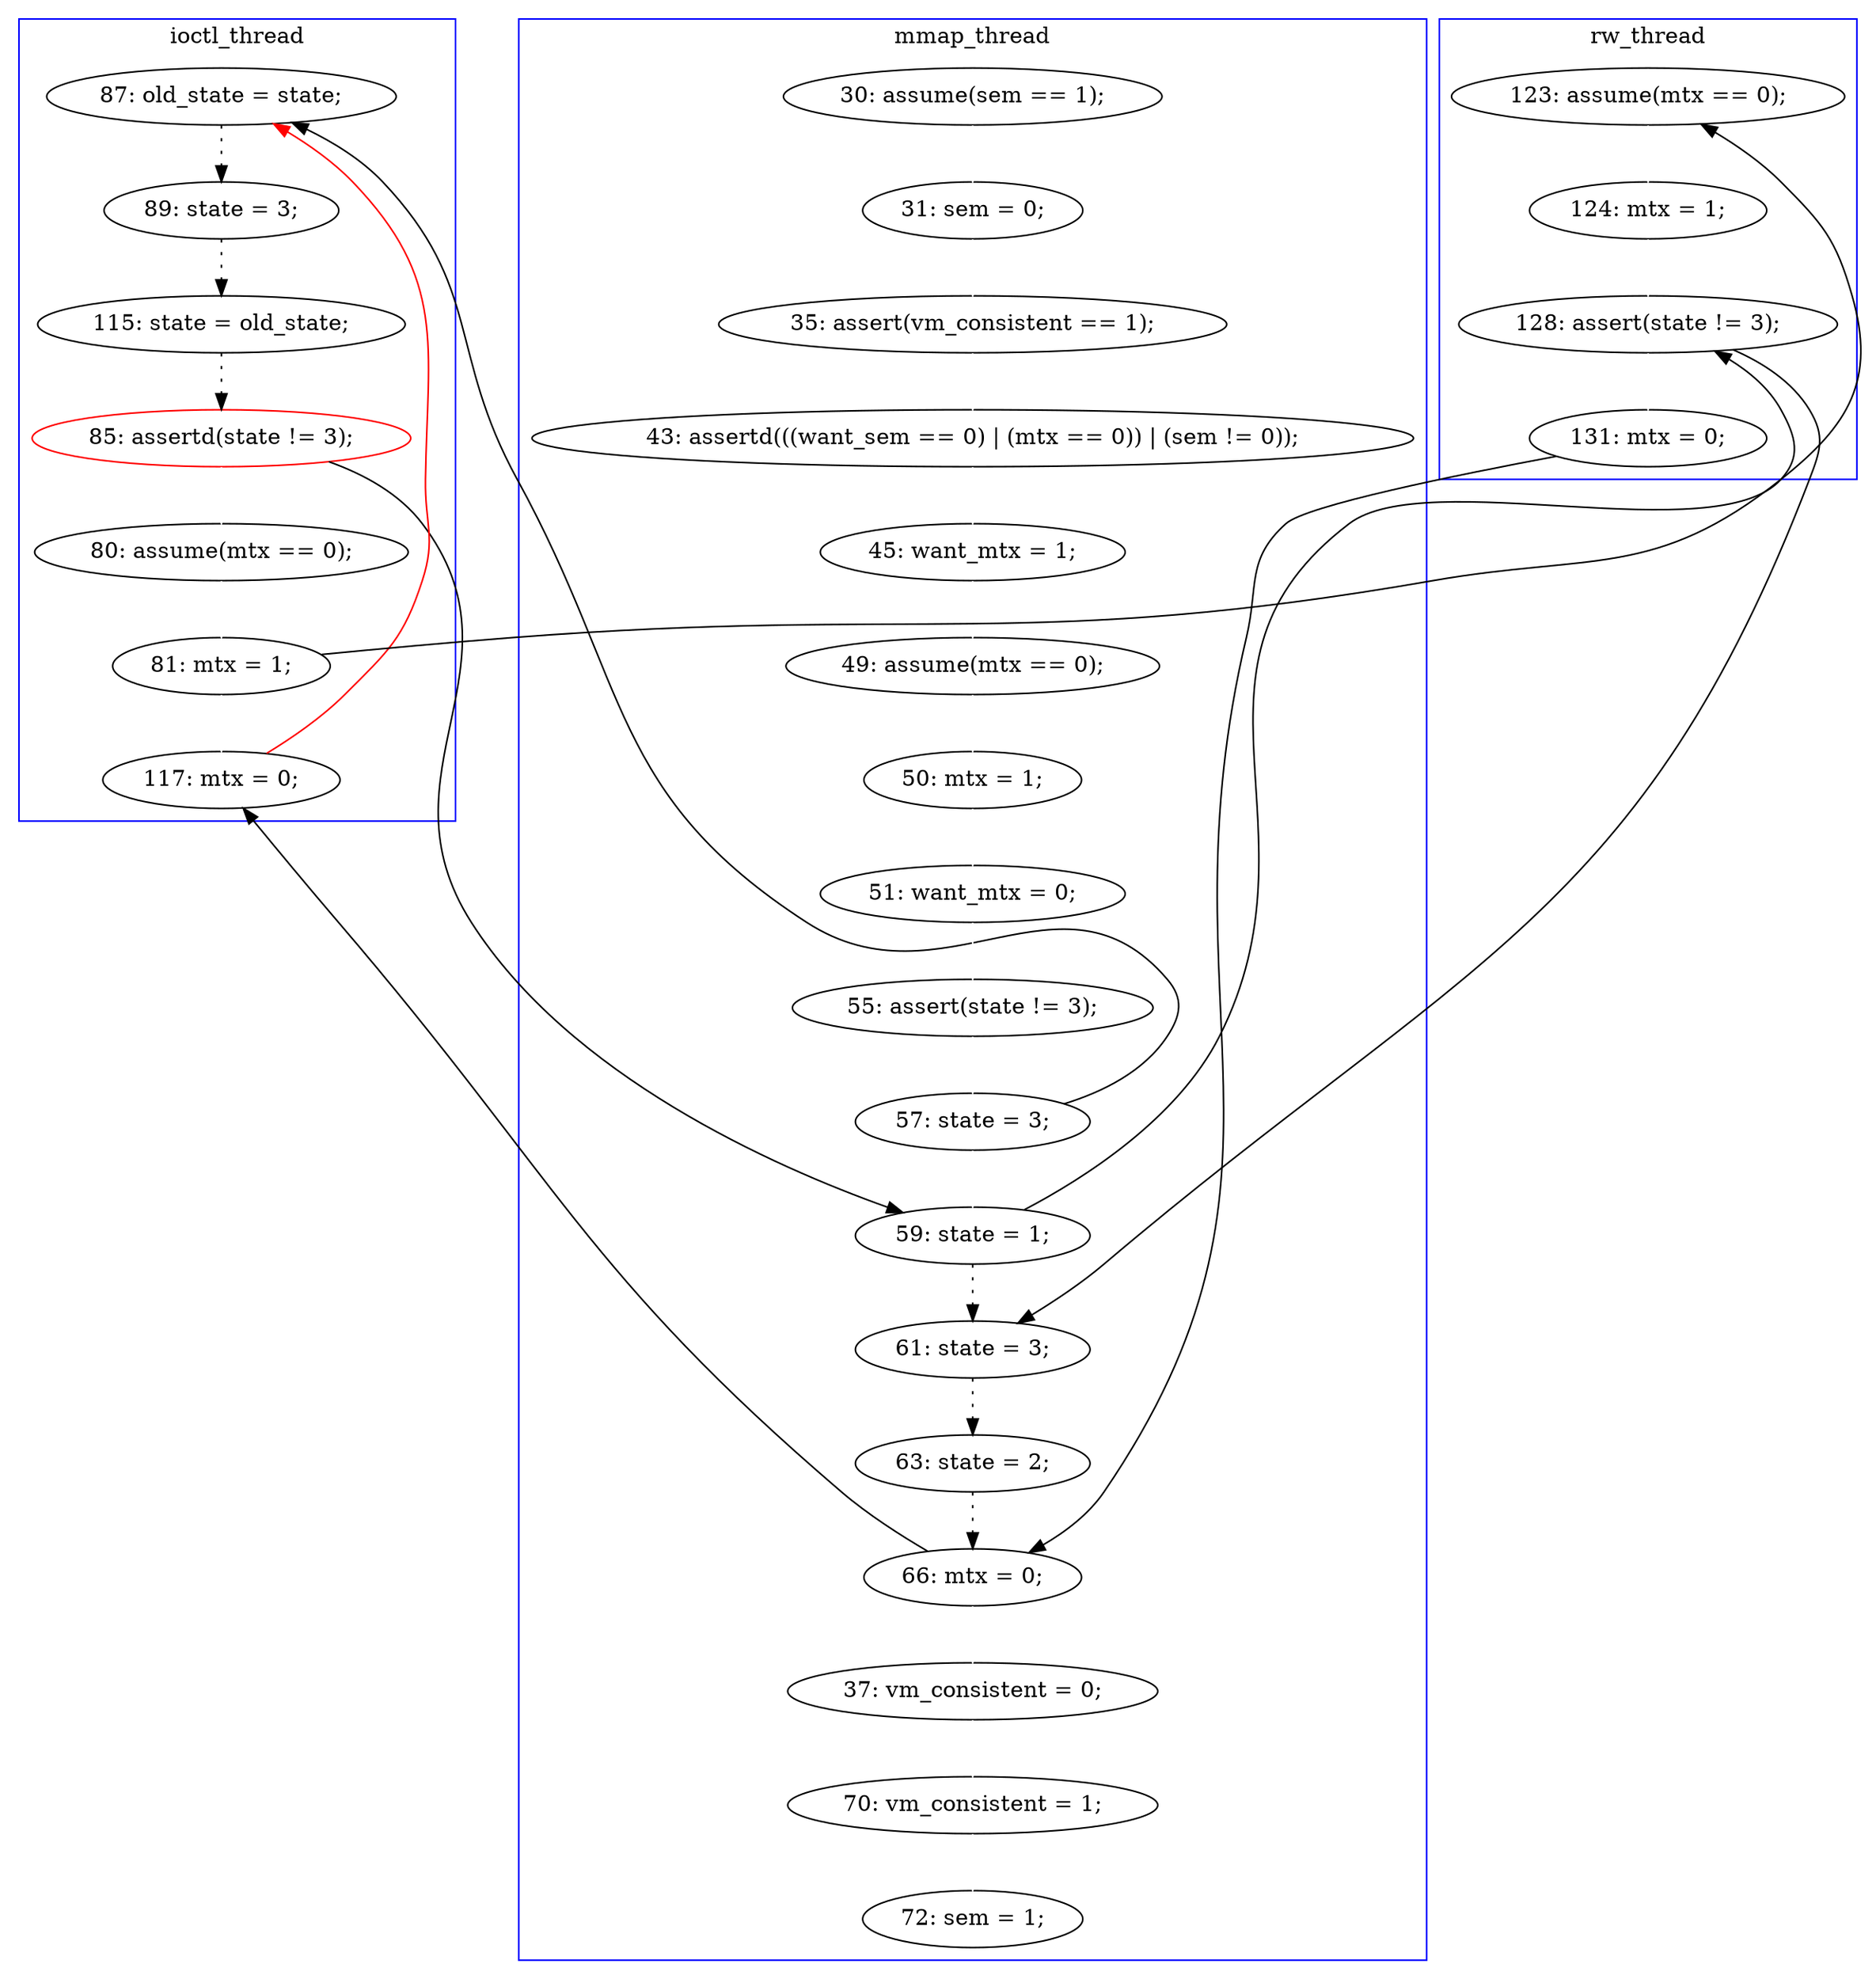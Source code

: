 digraph Counterexample {
	20 -> 30 [color = white, style = solid]
	11 -> 12 [color = white, style = solid]
	20 -> 23 [color = black, style = solid, constraint = false]
	17 -> 18 [color = white, style = solid]
	19 -> 20 [color = white, style = solid]
	18 -> 19 [color = white, style = solid]
	25 -> 26 [color = black, style = dotted]
	24 -> 25 [color = black, style = dotted]
	40 -> 41 [color = white, style = solid]
	34 -> 36 [color = white, style = solid]
	42 -> 43 [color = white, style = solid]
	35 -> 37 [color = black, style = dotted]
	49 -> 23 [color = red, style = solid, constraint = false]
	23 -> 24 [color = black, style = dotted]
	34 -> 35 [color = black, style = solid, constraint = false]
	41 -> 42 [color = white, style = solid]
	13 -> 14 [color = white, style = solid]
	12 -> 13 [color = white, style = solid]
	36 -> 40 [color = black, style = solid, constraint = false]
	16 -> 17 [color = white, style = solid]
	40 -> 49 [color = black, style = solid, constraint = false]
	30 -> 35 [color = black, style = dotted]
	14 -> 15 [color = white, style = solid]
	15 -> 16 [color = white, style = solid]
	37 -> 40 [color = black, style = dotted]
	28 -> 32 [color = black, style = solid, constraint = false]
	32 -> 33 [color = white, style = solid]
	30 -> 34 [color = black, style = solid, constraint = false]
	26 -> 27 [color = white, style = solid]
	26 -> 30 [color = black, style = solid, constraint = false]
	33 -> 34 [color = white, style = solid]
	27 -> 28 [color = white, style = solid]
	28 -> 49 [color = white, style = solid]
	subgraph cluster3 {
		label = rw_thread
		color = blue
		32  [label = "123: assume(mtx == 0);"]
		34  [label = "128: assert(state != 3);"]
		33  [label = "124: mtx = 1;"]
		36  [label = "131: mtx = 0;"]
	}
	subgraph cluster2 {
		label = ioctl_thread
		color = blue
		24  [label = "89: state = 3;"]
		25  [label = "115: state = old_state;"]
		28  [label = "81: mtx = 1;"]
		23  [label = "87: old_state = state;"]
		26  [label = "85: assertd(state != 3);", color = red]
		49  [label = "117: mtx = 0;"]
		27  [label = "80: assume(mtx == 0);"]
	}
	subgraph cluster1 {
		label = mmap_thread
		color = blue
		11  [label = "30: assume(sem == 1);"]
		41  [label = "37: vm_consistent = 0;"]
		14  [label = "43: assertd(((want_sem == 0) | (mtx == 0)) | (sem != 0));"]
		42  [label = "70: vm_consistent = 1;"]
		17  [label = "50: mtx = 1;"]
		43  [label = "72: sem = 1;"]
		37  [label = "63: state = 2;"]
		30  [label = "59: state = 1;"]
		15  [label = "45: want_mtx = 1;"]
		13  [label = "35: assert(vm_consistent == 1);"]
		40  [label = "66: mtx = 0;"]
		16  [label = "49: assume(mtx == 0);"]
		19  [label = "55: assert(state != 3);"]
		12  [label = "31: sem = 0;"]
		18  [label = "51: want_mtx = 0;"]
		20  [label = "57: state = 3;"]
		35  [label = "61: state = 3;"]
	}
}